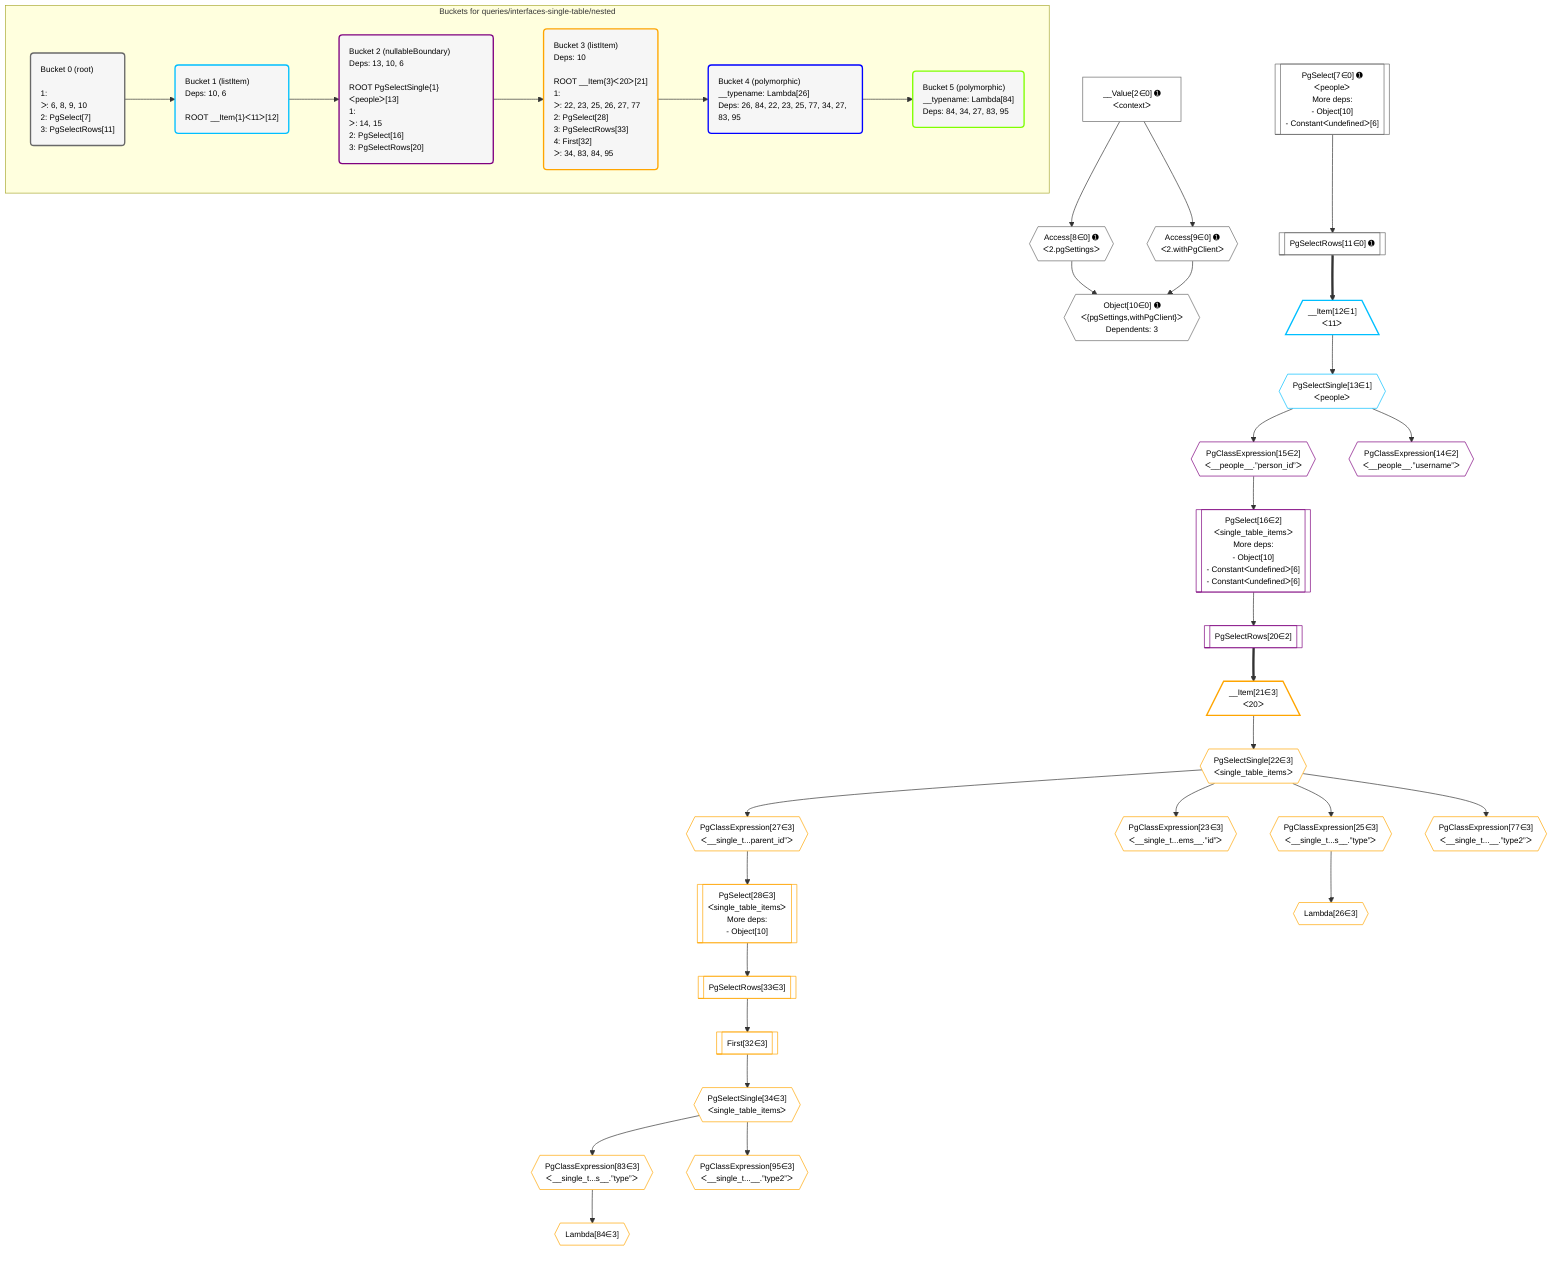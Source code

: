 %%{init: {'themeVariables': { 'fontSize': '12px'}}}%%
graph TD
    classDef path fill:#eee,stroke:#000,color:#000
    classDef plan fill:#fff,stroke-width:1px,color:#000
    classDef itemplan fill:#fff,stroke-width:2px,color:#000
    classDef unbatchedplan fill:#dff,stroke-width:1px,color:#000
    classDef sideeffectplan fill:#fcc,stroke-width:2px,color:#000
    classDef bucket fill:#f6f6f6,color:#000,stroke-width:2px,text-align:left

    subgraph "Buckets for queries/interfaces-single-table/nested"
    Bucket0("Bucket 0 (root)<br /><br />1: <br />ᐳ: 6, 8, 9, 10<br />2: PgSelect[7]<br />3: PgSelectRows[11]"):::bucket
    Bucket1("Bucket 1 (listItem)<br />Deps: 10, 6<br /><br />ROOT __Item{1}ᐸ11ᐳ[12]"):::bucket
    Bucket2("Bucket 2 (nullableBoundary)<br />Deps: 13, 10, 6<br /><br />ROOT PgSelectSingle{1}ᐸpeopleᐳ[13]<br />1: <br />ᐳ: 14, 15<br />2: PgSelect[16]<br />3: PgSelectRows[20]"):::bucket
    Bucket3("Bucket 3 (listItem)<br />Deps: 10<br /><br />ROOT __Item{3}ᐸ20ᐳ[21]<br />1: <br />ᐳ: 22, 23, 25, 26, 27, 77<br />2: PgSelect[28]<br />3: PgSelectRows[33]<br />4: First[32]<br />ᐳ: 34, 83, 84, 95"):::bucket
    Bucket4("Bucket 4 (polymorphic)<br />__typename: Lambda[26]<br />Deps: 26, 84, 22, 23, 25, 77, 34, 27, 83, 95"):::bucket
    Bucket5("Bucket 5 (polymorphic)<br />__typename: Lambda[84]<br />Deps: 84, 34, 27, 83, 95"):::bucket
    end
    Bucket0 --> Bucket1
    Bucket1 --> Bucket2
    Bucket2 --> Bucket3
    Bucket3 --> Bucket4
    Bucket4 --> Bucket5

    %% plan dependencies
    PgSelect7[["PgSelect[7∈0] ➊<br />ᐸpeopleᐳ<br />More deps:<br />- Object[10]<br />- Constantᐸundefinedᐳ[6]"]]:::plan
    Object10{{"Object[10∈0] ➊<br />ᐸ{pgSettings,withPgClient}ᐳ<br />Dependents: 3"}}:::plan
    Access8{{"Access[8∈0] ➊<br />ᐸ2.pgSettingsᐳ"}}:::plan
    Access9{{"Access[9∈0] ➊<br />ᐸ2.withPgClientᐳ"}}:::plan
    Access8 & Access9 --> Object10
    __Value2["__Value[2∈0] ➊<br />ᐸcontextᐳ"]:::plan
    __Value2 --> Access8
    __Value2 --> Access9
    PgSelectRows11[["PgSelectRows[11∈0] ➊"]]:::plan
    PgSelect7 --> PgSelectRows11
    __Item12[/"__Item[12∈1]<br />ᐸ11ᐳ"\]:::itemplan
    PgSelectRows11 ==> __Item12
    PgSelectSingle13{{"PgSelectSingle[13∈1]<br />ᐸpeopleᐳ"}}:::plan
    __Item12 --> PgSelectSingle13
    PgSelect16[["PgSelect[16∈2]<br />ᐸsingle_table_itemsᐳ<br />More deps:<br />- Object[10]<br />- Constantᐸundefinedᐳ[6]<br />- Constantᐸundefinedᐳ[6]"]]:::plan
    PgClassExpression15{{"PgClassExpression[15∈2]<br />ᐸ__people__.”person_id”ᐳ"}}:::plan
    PgClassExpression15 --> PgSelect16
    PgClassExpression14{{"PgClassExpression[14∈2]<br />ᐸ__people__.”username”ᐳ"}}:::plan
    PgSelectSingle13 --> PgClassExpression14
    PgSelectSingle13 --> PgClassExpression15
    PgSelectRows20[["PgSelectRows[20∈2]"]]:::plan
    PgSelect16 --> PgSelectRows20
    PgSelect28[["PgSelect[28∈3]<br />ᐸsingle_table_itemsᐳ<br />More deps:<br />- Object[10]"]]:::plan
    PgClassExpression27{{"PgClassExpression[27∈3]<br />ᐸ__single_t...parent_id”ᐳ"}}:::plan
    PgClassExpression27 --> PgSelect28
    __Item21[/"__Item[21∈3]<br />ᐸ20ᐳ"\]:::itemplan
    PgSelectRows20 ==> __Item21
    PgSelectSingle22{{"PgSelectSingle[22∈3]<br />ᐸsingle_table_itemsᐳ"}}:::plan
    __Item21 --> PgSelectSingle22
    PgClassExpression23{{"PgClassExpression[23∈3]<br />ᐸ__single_t...ems__.”id”ᐳ"}}:::plan
    PgSelectSingle22 --> PgClassExpression23
    PgClassExpression25{{"PgClassExpression[25∈3]<br />ᐸ__single_t...s__.”type”ᐳ"}}:::plan
    PgSelectSingle22 --> PgClassExpression25
    Lambda26{{"Lambda[26∈3]"}}:::plan
    PgClassExpression25 --> Lambda26
    PgSelectSingle22 --> PgClassExpression27
    First32[["First[32∈3]"]]:::plan
    PgSelectRows33[["PgSelectRows[33∈3]"]]:::plan
    PgSelectRows33 --> First32
    PgSelect28 --> PgSelectRows33
    PgSelectSingle34{{"PgSelectSingle[34∈3]<br />ᐸsingle_table_itemsᐳ"}}:::plan
    First32 --> PgSelectSingle34
    PgClassExpression77{{"PgClassExpression[77∈3]<br />ᐸ__single_t...__.”type2”ᐳ"}}:::plan
    PgSelectSingle22 --> PgClassExpression77
    PgClassExpression83{{"PgClassExpression[83∈3]<br />ᐸ__single_t...s__.”type”ᐳ"}}:::plan
    PgSelectSingle34 --> PgClassExpression83
    Lambda84{{"Lambda[84∈3]"}}:::plan
    PgClassExpression83 --> Lambda84
    PgClassExpression95{{"PgClassExpression[95∈3]<br />ᐸ__single_t...__.”type2”ᐳ"}}:::plan
    PgSelectSingle34 --> PgClassExpression95

    %% define steps
    classDef bucket0 stroke:#696969
    class Bucket0,__Value2,PgSelect7,Access8,Access9,Object10,PgSelectRows11 bucket0
    classDef bucket1 stroke:#00bfff
    class Bucket1,__Item12,PgSelectSingle13 bucket1
    classDef bucket2 stroke:#7f007f
    class Bucket2,PgClassExpression14,PgClassExpression15,PgSelect16,PgSelectRows20 bucket2
    classDef bucket3 stroke:#ffa500
    class Bucket3,__Item21,PgSelectSingle22,PgClassExpression23,PgClassExpression25,Lambda26,PgClassExpression27,PgSelect28,First32,PgSelectRows33,PgSelectSingle34,PgClassExpression77,PgClassExpression83,Lambda84,PgClassExpression95 bucket3
    classDef bucket4 stroke:#0000ff
    class Bucket4 bucket4
    classDef bucket5 stroke:#7fff00
    class Bucket5 bucket5